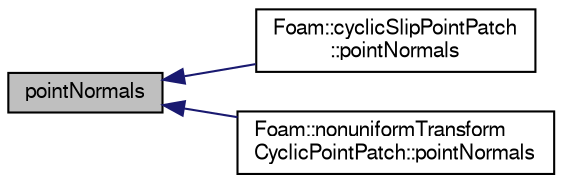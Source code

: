 digraph "pointNormals"
{
  bgcolor="transparent";
  edge [fontname="FreeSans",fontsize="10",labelfontname="FreeSans",labelfontsize="10"];
  node [fontname="FreeSans",fontsize="10",shape=record];
  rankdir="LR";
  Node1 [label="pointNormals",height=0.2,width=0.4,color="black", fillcolor="grey75", style="filled" fontcolor="black"];
  Node1 -> Node2 [dir="back",color="midnightblue",fontsize="10",style="solid",fontname="FreeSans"];
  Node2 [label="Foam::cyclicSlipPointPatch\l::pointNormals",height=0.2,width=0.4,color="black",URL="$a00467.html#a544e5d9c4727d586bc9d3f3e0cc73ec2",tooltip="Return point unit normals. "];
  Node1 -> Node3 [dir="back",color="midnightblue",fontsize="10",style="solid",fontname="FreeSans"];
  Node3 [label="Foam::nonuniformTransform\lCyclicPointPatch::pointNormals",height=0.2,width=0.4,color="black",URL="$a01581.html#a544e5d9c4727d586bc9d3f3e0cc73ec2",tooltip="Return point unit normals. "];
}
